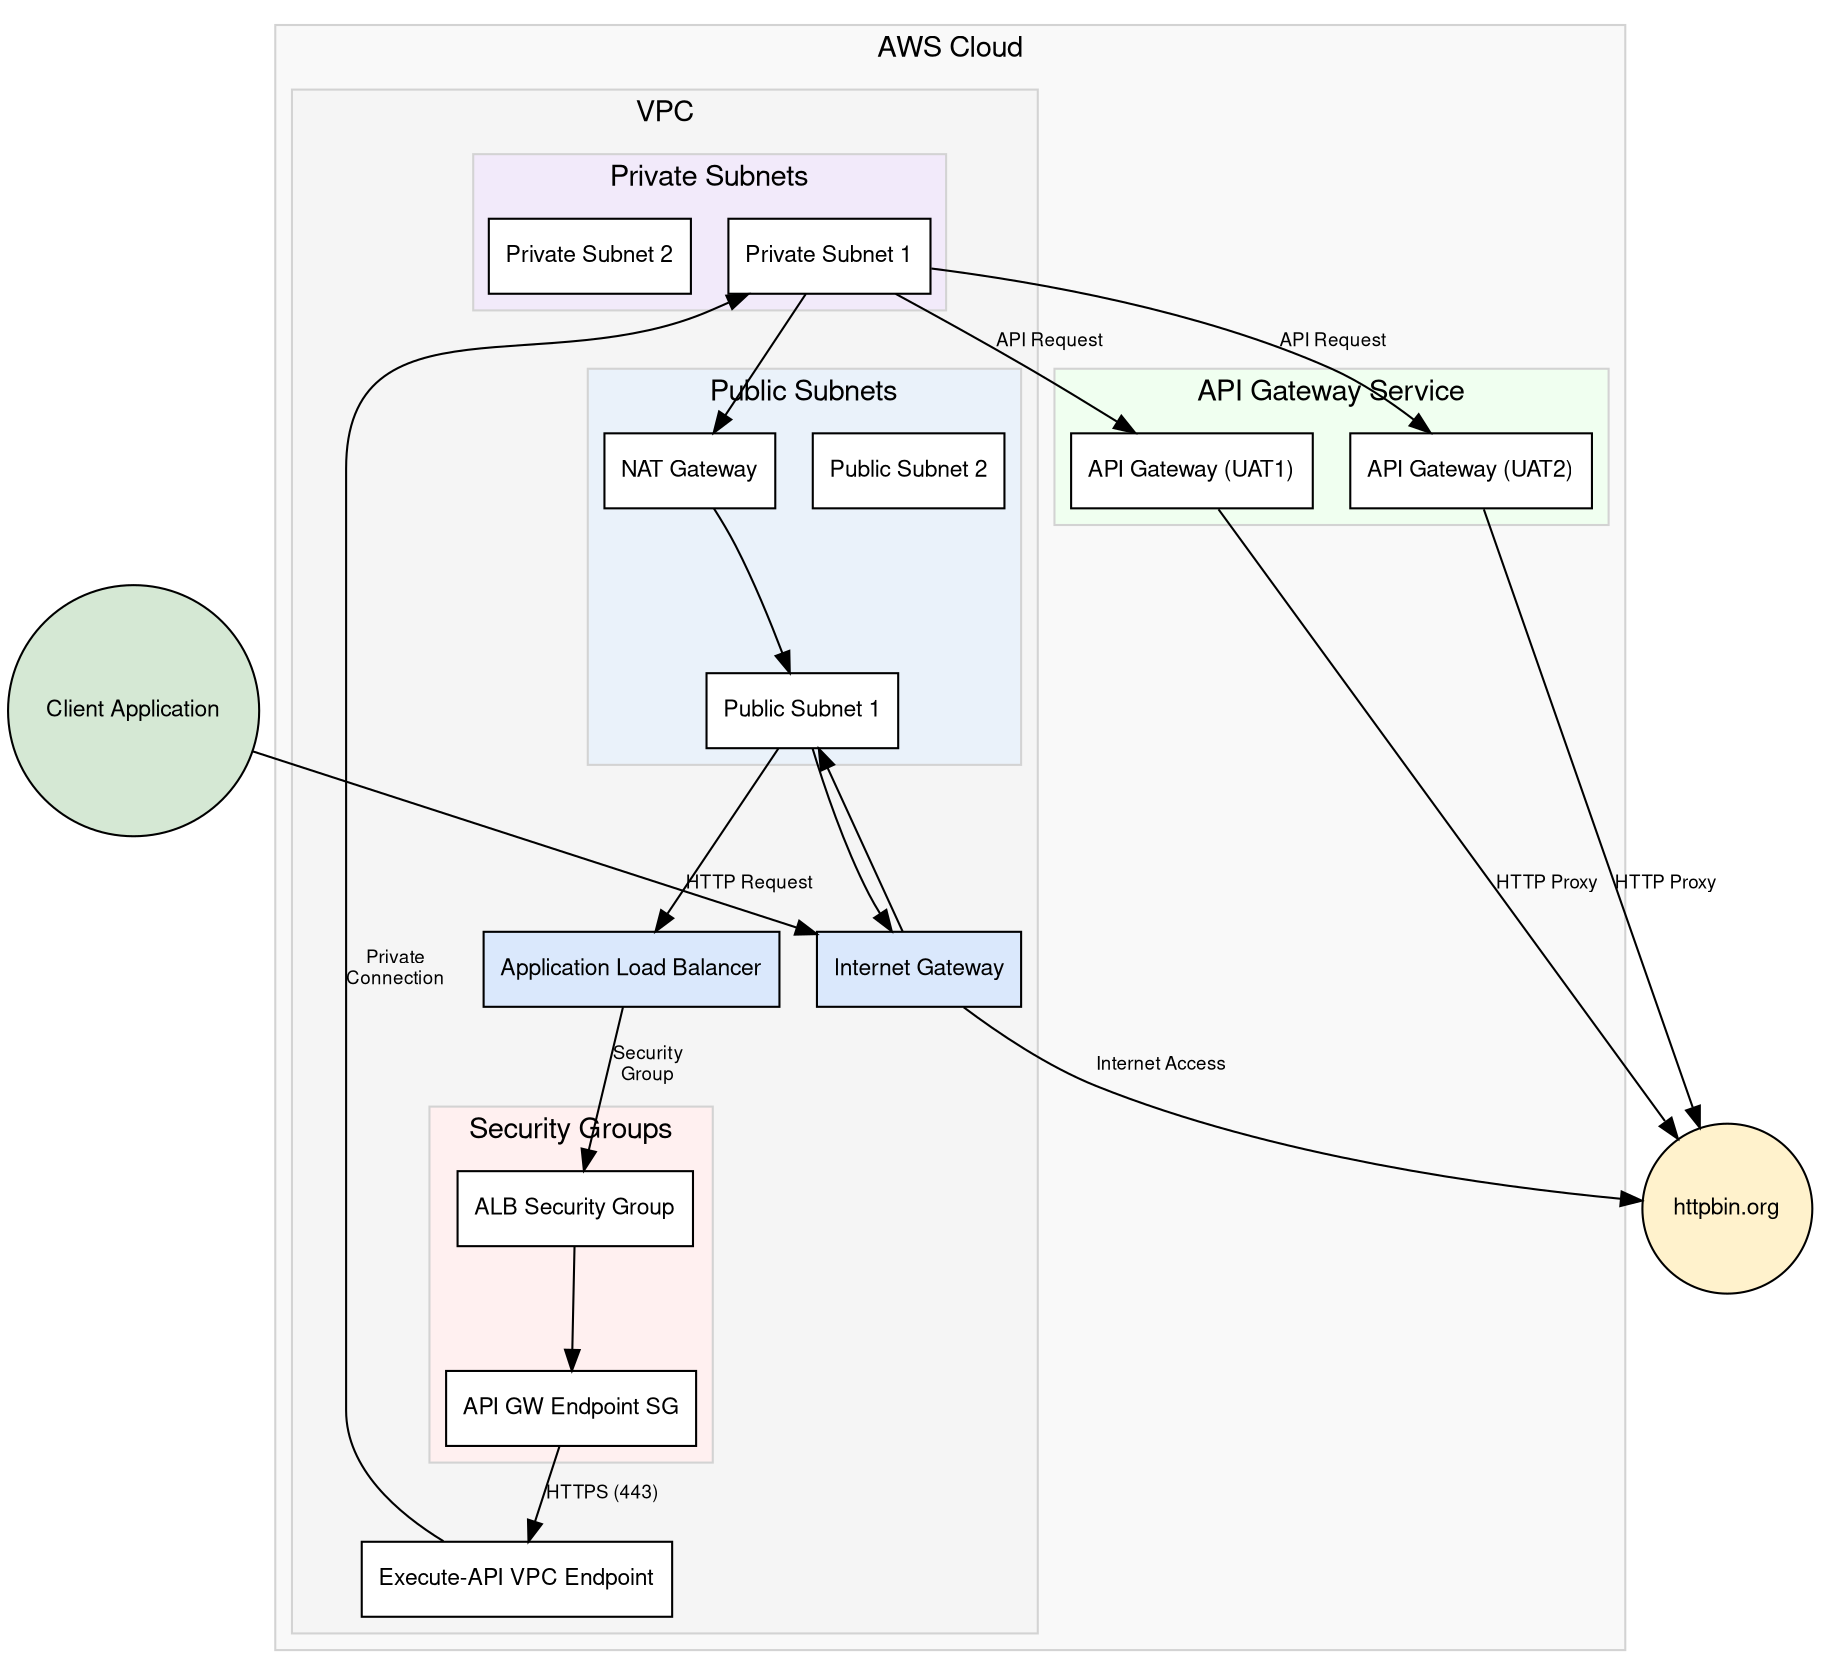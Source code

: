 digraph "Detailed AWS Infrastructure" {
    // Diagram settings
    rankdir=TB;
    fontname="Helvetica,Arial,sans-serif";
    node [fontname="Helvetica,Arial,sans-serif", fontsize=11, shape=box, style=filled, fillcolor=white];
    edge [fontname="Helvetica,Arial,sans-serif", fontsize=9];
    
    // Client
    client [label="Client Application", shape=circle, fillcolor="#D5E8D4"];
    
    subgraph cluster_aws {
        label="AWS Cloud";
        style=filled;
        color=lightgrey;
        fillcolor="#F9F9F9";
        
        subgraph cluster_vpc {
            label="VPC";
            style=filled;
            color=lightgrey;
            fillcolor="#F5F5F5";
            
            // Internet Gateway
            igw [label="Internet Gateway", fillcolor="#DAE8FC"];
            
            subgraph cluster_public_subnets {
                label="Public Subnets";
                style=filled;
                color=lightgrey;
                fillcolor="#EAF2FA";
                
                public_subnet1 [label="Public Subnet 1"];
                public_subnet2 [label="Public Subnet 2"];
                nat [label="NAT Gateway"];
            }
            
            subgraph cluster_private_subnets {
                label="Private Subnets";
                style=filled;
                color=lightgrey;
                fillcolor="#F2EAFA";
                
                private_subnet1 [label="Private Subnet 1"];
                private_subnet2 [label="Private Subnet 2"];
            }
            
            subgraph cluster_security_groups {
                label="Security Groups";
                style=filled;
                color=lightgrey;
                fillcolor="#FFF0F0";
                
                alb_sg [label="ALB Security Group"];
                endpoint_sg [label="API GW Endpoint SG"];
            }
            
            // Load Balancer
            alb [label="Application Load Balancer", fillcolor="#DAE8FC"];
            
            // VPC Endpoint
            api_endpoint [label="Execute-API VPC Endpoint"];
        }
        
        subgraph cluster_api_gateway {
            label="API Gateway Service";
            style=filled;
            color=lightgrey;
            fillcolor="#F0FFF0";
            
            api_uat1 [label="API Gateway (UAT1)"];
            api_uat2 [label="API Gateway (UAT2)"];
        }
    }
    
    // External Backend
    backend [label="httpbin.org", shape=circle, fillcolor="#FFF2CC"];
    
    // Define edges
    client -> igw [label="HTTP Request"];
    igw -> public_subnet1;
    public_subnet1 -> alb;
    
    alb -> alb_sg [label="Security\nGroup"];
    alb_sg -> endpoint_sg;
    endpoint_sg -> api_endpoint [label="HTTPS (443)"];
    
    api_endpoint -> private_subnet1 [label="Private\nConnection"];
    private_subnet1 -> api_uat1 [label="API Request"];
    private_subnet1 -> api_uat2 [label="API Request"];
    
    api_uat1 -> backend [label="HTTP Proxy"];
    api_uat2 -> backend [label="HTTP Proxy"];
    
    private_subnet1 -> nat;
    nat -> public_subnet1;
    public_subnet1 -> igw;
    igw -> backend [label="Internet Access"];
} 